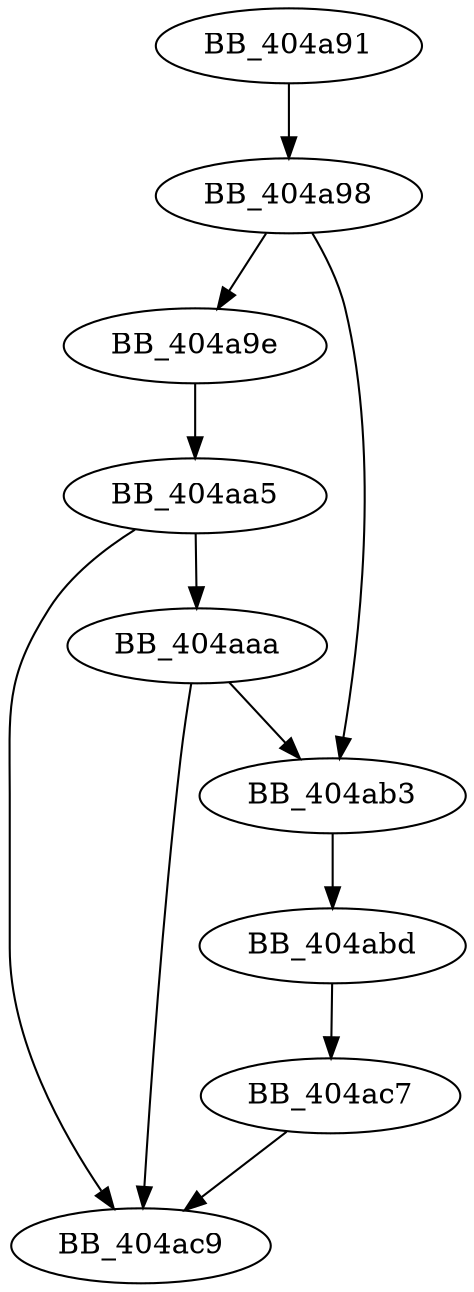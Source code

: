 DiGraph __FF_MSGBANNER{
BB_404a91->BB_404a98
BB_404a98->BB_404a9e
BB_404a98->BB_404ab3
BB_404a9e->BB_404aa5
BB_404aa5->BB_404aaa
BB_404aa5->BB_404ac9
BB_404aaa->BB_404ab3
BB_404aaa->BB_404ac9
BB_404ab3->BB_404abd
BB_404abd->BB_404ac7
BB_404ac7->BB_404ac9
}
